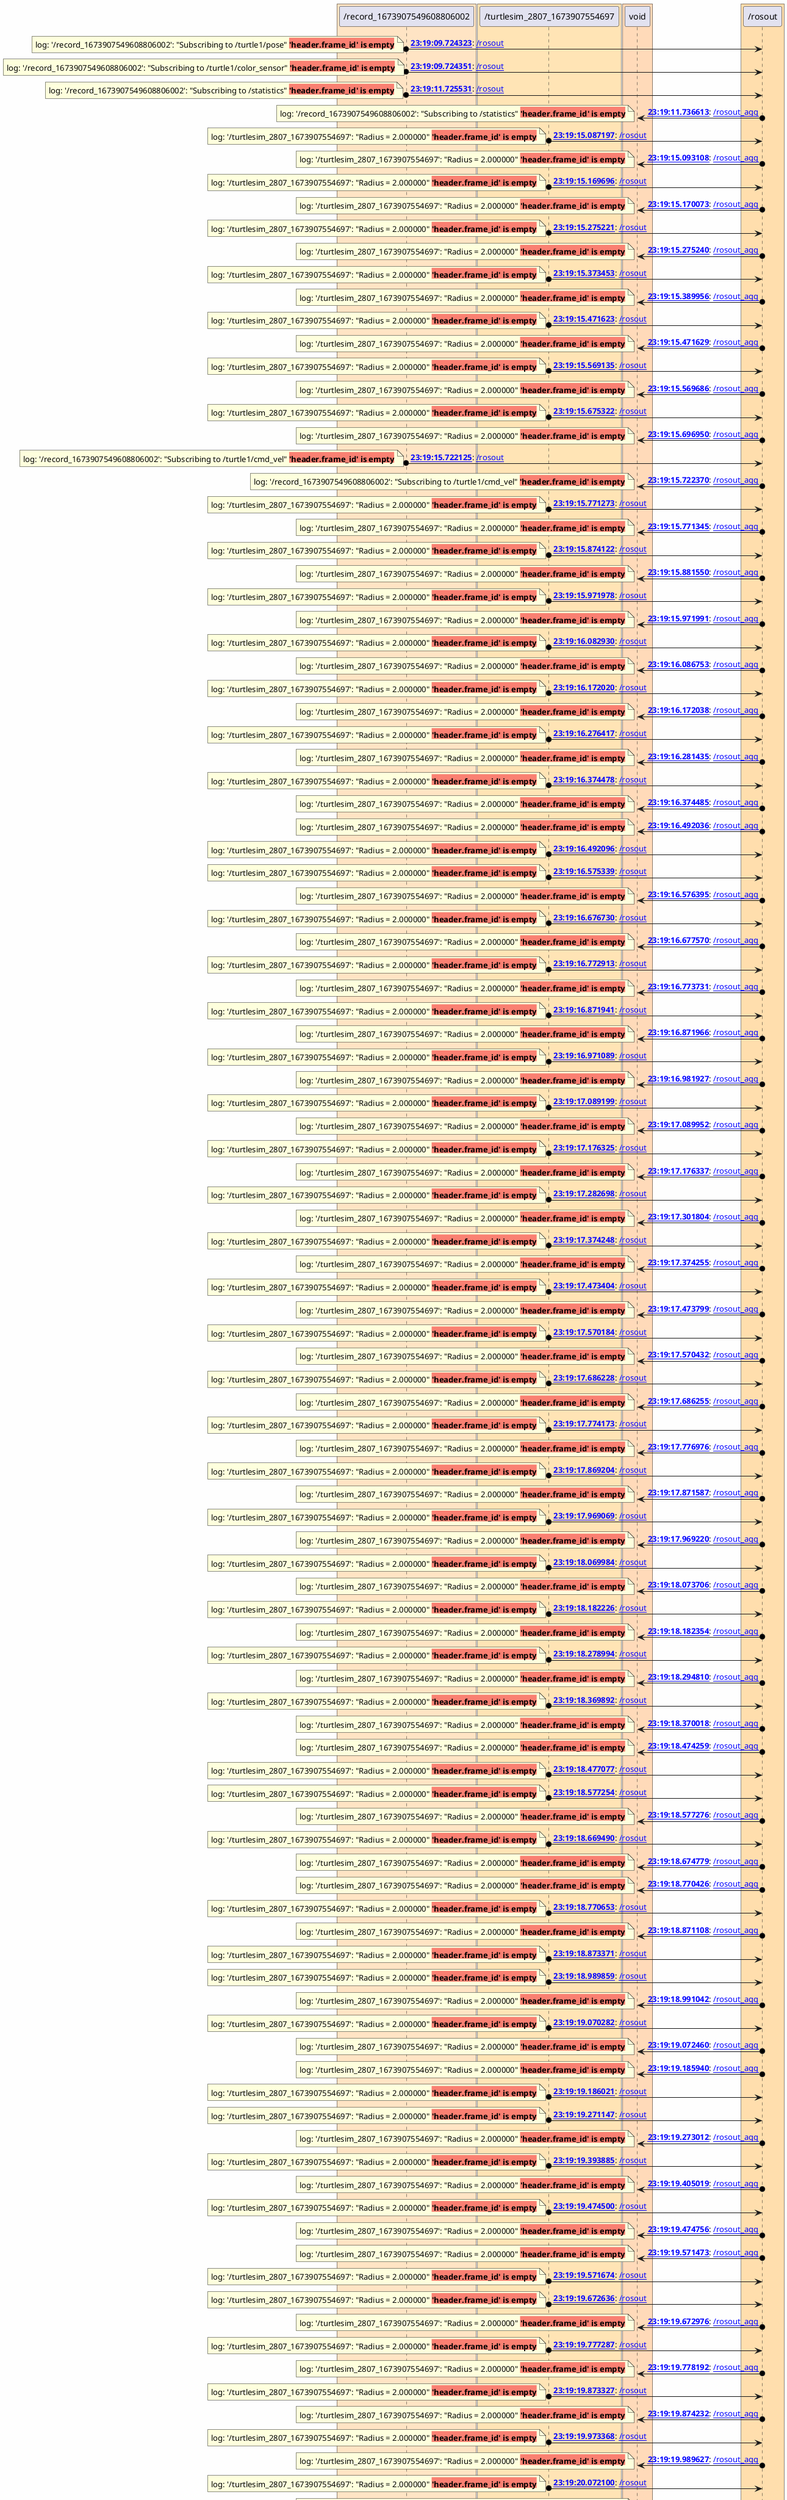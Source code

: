 @startuml

skinparam backgroundColor #FEFEFE

box #Bisque
    participant "/record_1673907549608806002" as _record_1673907549608806002 [[_record_1673907549608806002.html]]
end box
box #Moccasin
    participant "/turtlesim_2807_1673907554697" as _turtlesim_2807_1673907554697 [[_turtlesim_2807_1673907554697.html]]
end box
box #PeachPuff
    participant "void" as void [[void.html]]
end box
box #NavajoWhite
    participant "/rosout" as _rosout [[_rosout.html]]
end box

_record_1673907549608806002 o-> _rosout : **[[../msgs/0_msg.html {message data} 23:19:09.724323]]**: [[../topics/_rosout.html {topic data} /rosout]]
note left
log: '/record_1673907549608806002': "Subscribing to /turtle1/pose" <b><back:salmon>'header.frame_id' is empty</back></b>
end note
_record_1673907549608806002 o-> _rosout : **[[../msgs/1_msg.html {message data} 23:19:09.724351]]**: [[../topics/_rosout.html {topic data} /rosout]]
note left
log: '/record_1673907549608806002': "Subscribing to /turtle1/color_sensor" <b><back:salmon>'header.frame_id' is empty</back></b>
end note
_record_1673907549608806002 o-> _rosout : **[[../msgs/2_msg.html {message data} 23:19:11.725531]]**: [[../topics/_rosout.html {topic data} /rosout]]
note left
log: '/record_1673907549608806002': "Subscribing to /statistics" <b><back:salmon>'header.frame_id' is empty</back></b>
end note
_rosout o-> void : **[[../msgs/3_msg.html {message data} 23:19:11.736613]]**: [[../topics/_rosout_agg.html {topic data} /rosout_agg]]
note left
log: '/record_1673907549608806002': "Subscribing to /statistics" <b><back:salmon>'header.frame_id' is empty</back></b>
end note
_turtlesim_2807_1673907554697 o-> _rosout : **[[../msgs/12_msg.html {message data} 23:19:15.087197]]**: [[../topics/_rosout.html {topic data} /rosout]]
note left
log: '/turtlesim_2807_1673907554697': "Radius = 2.000000" <b><back:salmon>'header.frame_id' is empty</back></b>
end note
_rosout o-> void : **[[../msgs/13_msg.html {message data} 23:19:15.093108]]**: [[../topics/_rosout_agg.html {topic data} /rosout_agg]]
note left
log: '/turtlesim_2807_1673907554697': "Radius = 2.000000" <b><back:salmon>'header.frame_id' is empty</back></b>
end note
_turtlesim_2807_1673907554697 o-> _rosout : **[[../msgs/15_msg.html {message data} 23:19:15.169696]]**: [[../topics/_rosout.html {topic data} /rosout]]
note left
log: '/turtlesim_2807_1673907554697': "Radius = 2.000000" <b><back:salmon>'header.frame_id' is empty</back></b>
end note
_rosout o-> void : **[[../msgs/16_msg.html {message data} 23:19:15.170073]]**: [[../topics/_rosout_agg.html {topic data} /rosout_agg]]
note left
log: '/turtlesim_2807_1673907554697': "Radius = 2.000000" <b><back:salmon>'header.frame_id' is empty</back></b>
end note
_turtlesim_2807_1673907554697 o-> _rosout : **[[../msgs/17_msg.html {message data} 23:19:15.275221]]**: [[../topics/_rosout.html {topic data} /rosout]]
note left
log: '/turtlesim_2807_1673907554697': "Radius = 2.000000" <b><back:salmon>'header.frame_id' is empty</back></b>
end note
_rosout o-> void : **[[../msgs/18_msg.html {message data} 23:19:15.275240]]**: [[../topics/_rosout_agg.html {topic data} /rosout_agg]]
note left
log: '/turtlesim_2807_1673907554697': "Radius = 2.000000" <b><back:salmon>'header.frame_id' is empty</back></b>
end note
_turtlesim_2807_1673907554697 o-> _rosout : **[[../msgs/19_msg.html {message data} 23:19:15.373453]]**: [[../topics/_rosout.html {topic data} /rosout]]
note left
log: '/turtlesim_2807_1673907554697': "Radius = 2.000000" <b><back:salmon>'header.frame_id' is empty</back></b>
end note
_rosout o-> void : **[[../msgs/20_msg.html {message data} 23:19:15.389956]]**: [[../topics/_rosout_agg.html {topic data} /rosout_agg]]
note left
log: '/turtlesim_2807_1673907554697': "Radius = 2.000000" <b><back:salmon>'header.frame_id' is empty</back></b>
end note
_turtlesim_2807_1673907554697 o-> _rosout : **[[../msgs/21_msg.html {message data} 23:19:15.471623]]**: [[../topics/_rosout.html {topic data} /rosout]]
note left
log: '/turtlesim_2807_1673907554697': "Radius = 2.000000" <b><back:salmon>'header.frame_id' is empty</back></b>
end note
_rosout o-> void : **[[../msgs/22_msg.html {message data} 23:19:15.471629]]**: [[../topics/_rosout_agg.html {topic data} /rosout_agg]]
note left
log: '/turtlesim_2807_1673907554697': "Radius = 2.000000" <b><back:salmon>'header.frame_id' is empty</back></b>
end note
_turtlesim_2807_1673907554697 o-> _rosout : **[[../msgs/23_msg.html {message data} 23:19:15.569135]]**: [[../topics/_rosout.html {topic data} /rosout]]
note left
log: '/turtlesim_2807_1673907554697': "Radius = 2.000000" <b><back:salmon>'header.frame_id' is empty</back></b>
end note
_rosout o-> void : **[[../msgs/24_msg.html {message data} 23:19:15.569686]]**: [[../topics/_rosout_agg.html {topic data} /rosout_agg]]
note left
log: '/turtlesim_2807_1673907554697': "Radius = 2.000000" <b><back:salmon>'header.frame_id' is empty</back></b>
end note
_turtlesim_2807_1673907554697 o-> _rosout : **[[../msgs/25_msg.html {message data} 23:19:15.675322]]**: [[../topics/_rosout.html {topic data} /rosout]]
note left
log: '/turtlesim_2807_1673907554697': "Radius = 2.000000" <b><back:salmon>'header.frame_id' is empty</back></b>
end note
_rosout o-> void : **[[../msgs/26_msg.html {message data} 23:19:15.696950]]**: [[../topics/_rosout_agg.html {topic data} /rosout_agg]]
note left
log: '/turtlesim_2807_1673907554697': "Radius = 2.000000" <b><back:salmon>'header.frame_id' is empty</back></b>
end note
_record_1673907549608806002 o-> _rosout : **[[../msgs/27_msg.html {message data} 23:19:15.722125]]**: [[../topics/_rosout.html {topic data} /rosout]]
note left
log: '/record_1673907549608806002': "Subscribing to /turtle1/cmd_vel" <b><back:salmon>'header.frame_id' is empty</back></b>
end note
_rosout o-> void : **[[../msgs/28_msg.html {message data} 23:19:15.722370]]**: [[../topics/_rosout_agg.html {topic data} /rosout_agg]]
note left
log: '/record_1673907549608806002': "Subscribing to /turtle1/cmd_vel" <b><back:salmon>'header.frame_id' is empty</back></b>
end note
_turtlesim_2807_1673907554697 o-> _rosout : **[[../msgs/29_msg.html {message data} 23:19:15.771273]]**: [[../topics/_rosout.html {topic data} /rosout]]
note left
log: '/turtlesim_2807_1673907554697': "Radius = 2.000000" <b><back:salmon>'header.frame_id' is empty</back></b>
end note
_rosout o-> void : **[[../msgs/30_msg.html {message data} 23:19:15.771345]]**: [[../topics/_rosout_agg.html {topic data} /rosout_agg]]
note left
log: '/turtlesim_2807_1673907554697': "Radius = 2.000000" <b><back:salmon>'header.frame_id' is empty</back></b>
end note
_turtlesim_2807_1673907554697 o-> _rosout : **[[../msgs/31_msg.html {message data} 23:19:15.874122]]**: [[../topics/_rosout.html {topic data} /rosout]]
note left
log: '/turtlesim_2807_1673907554697': "Radius = 2.000000" <b><back:salmon>'header.frame_id' is empty</back></b>
end note
_rosout o-> void : **[[../msgs/32_msg.html {message data} 23:19:15.881550]]**: [[../topics/_rosout_agg.html {topic data} /rosout_agg]]
note left
log: '/turtlesim_2807_1673907554697': "Radius = 2.000000" <b><back:salmon>'header.frame_id' is empty</back></b>
end note
_turtlesim_2807_1673907554697 o-> _rosout : **[[../msgs/34_msg.html {message data} 23:19:15.971978]]**: [[../topics/_rosout.html {topic data} /rosout]]
note left
log: '/turtlesim_2807_1673907554697': "Radius = 2.000000" <b><back:salmon>'header.frame_id' is empty</back></b>
end note
_rosout o-> void : **[[../msgs/35_msg.html {message data} 23:19:15.971991]]**: [[../topics/_rosout_agg.html {topic data} /rosout_agg]]
note left
log: '/turtlesim_2807_1673907554697': "Radius = 2.000000" <b><back:salmon>'header.frame_id' is empty</back></b>
end note
_turtlesim_2807_1673907554697 o-> _rosout : **[[../msgs/39_msg.html {message data} 23:19:16.082930]]**: [[../topics/_rosout.html {topic data} /rosout]]
note left
log: '/turtlesim_2807_1673907554697': "Radius = 2.000000" <b><back:salmon>'header.frame_id' is empty</back></b>
end note
_rosout o-> void : **[[../msgs/40_msg.html {message data} 23:19:16.086753]]**: [[../topics/_rosout_agg.html {topic data} /rosout_agg]]
note left
log: '/turtlesim_2807_1673907554697': "Radius = 2.000000" <b><back:salmon>'header.frame_id' is empty</back></b>
end note
_turtlesim_2807_1673907554697 o-> _rosout : **[[../msgs/42_msg.html {message data} 23:19:16.172020]]**: [[../topics/_rosout.html {topic data} /rosout]]
note left
log: '/turtlesim_2807_1673907554697': "Radius = 2.000000" <b><back:salmon>'header.frame_id' is empty</back></b>
end note
_rosout o-> void : **[[../msgs/43_msg.html {message data} 23:19:16.172038]]**: [[../topics/_rosout_agg.html {topic data} /rosout_agg]]
note left
log: '/turtlesim_2807_1673907554697': "Radius = 2.000000" <b><back:salmon>'header.frame_id' is empty</back></b>
end note
_turtlesim_2807_1673907554697 o-> _rosout : **[[../msgs/44_msg.html {message data} 23:19:16.276417]]**: [[../topics/_rosout.html {topic data} /rosout]]
note left
log: '/turtlesim_2807_1673907554697': "Radius = 2.000000" <b><back:salmon>'header.frame_id' is empty</back></b>
end note
_rosout o-> void : **[[../msgs/45_msg.html {message data} 23:19:16.281435]]**: [[../topics/_rosout_agg.html {topic data} /rosout_agg]]
note left
log: '/turtlesim_2807_1673907554697': "Radius = 2.000000" <b><back:salmon>'header.frame_id' is empty</back></b>
end note
_turtlesim_2807_1673907554697 o-> _rosout : **[[../msgs/48_msg.html {message data} 23:19:16.374478]]**: [[../topics/_rosout.html {topic data} /rosout]]
note left
log: '/turtlesim_2807_1673907554697': "Radius = 2.000000" <b><back:salmon>'header.frame_id' is empty</back></b>
end note
_rosout o-> void : **[[../msgs/49_msg.html {message data} 23:19:16.374485]]**: [[../topics/_rosout_agg.html {topic data} /rosout_agg]]
note left
log: '/turtlesim_2807_1673907554697': "Radius = 2.000000" <b><back:salmon>'header.frame_id' is empty</back></b>
end note
_rosout o-> void : **[[../msgs/51_msg.html {message data} 23:19:16.492036]]**: [[../topics/_rosout_agg.html {topic data} /rosout_agg]]
note left
log: '/turtlesim_2807_1673907554697': "Radius = 2.000000" <b><back:salmon>'header.frame_id' is empty</back></b>
end note
_turtlesim_2807_1673907554697 o-> _rosout : **[[../msgs/52_msg.html {message data} 23:19:16.492096]]**: [[../topics/_rosout.html {topic data} /rosout]]
note left
log: '/turtlesim_2807_1673907554697': "Radius = 2.000000" <b><back:salmon>'header.frame_id' is empty</back></b>
end note
_turtlesim_2807_1673907554697 o-> _rosout : **[[../msgs/53_msg.html {message data} 23:19:16.575339]]**: [[../topics/_rosout.html {topic data} /rosout]]
note left
log: '/turtlesim_2807_1673907554697': "Radius = 2.000000" <b><back:salmon>'header.frame_id' is empty</back></b>
end note
_rosout o-> void : **[[../msgs/55_msg.html {message data} 23:19:16.576395]]**: [[../topics/_rosout_agg.html {topic data} /rosout_agg]]
note left
log: '/turtlesim_2807_1673907554697': "Radius = 2.000000" <b><back:salmon>'header.frame_id' is empty</back></b>
end note
_turtlesim_2807_1673907554697 o-> _rosout : **[[../msgs/57_msg.html {message data} 23:19:16.676730]]**: [[../topics/_rosout.html {topic data} /rosout]]
note left
log: '/turtlesim_2807_1673907554697': "Radius = 2.000000" <b><back:salmon>'header.frame_id' is empty</back></b>
end note
_rosout o-> void : **[[../msgs/58_msg.html {message data} 23:19:16.677570]]**: [[../topics/_rosout_agg.html {topic data} /rosout_agg]]
note left
log: '/turtlesim_2807_1673907554697': "Radius = 2.000000" <b><back:salmon>'header.frame_id' is empty</back></b>
end note
_turtlesim_2807_1673907554697 o-> _rosout : **[[../msgs/59_msg.html {message data} 23:19:16.772913]]**: [[../topics/_rosout.html {topic data} /rosout]]
note left
log: '/turtlesim_2807_1673907554697': "Radius = 2.000000" <b><back:salmon>'header.frame_id' is empty</back></b>
end note
_rosout o-> void : **[[../msgs/61_msg.html {message data} 23:19:16.773731]]**: [[../topics/_rosout_agg.html {topic data} /rosout_agg]]
note left
log: '/turtlesim_2807_1673907554697': "Radius = 2.000000" <b><back:salmon>'header.frame_id' is empty</back></b>
end note
_turtlesim_2807_1673907554697 o-> _rosout : **[[../msgs/62_msg.html {message data} 23:19:16.871941]]**: [[../topics/_rosout.html {topic data} /rosout]]
note left
log: '/turtlesim_2807_1673907554697': "Radius = 2.000000" <b><back:salmon>'header.frame_id' is empty</back></b>
end note
_rosout o-> void : **[[../msgs/64_msg.html {message data} 23:19:16.871966]]**: [[../topics/_rosout_agg.html {topic data} /rosout_agg]]
note left
log: '/turtlesim_2807_1673907554697': "Radius = 2.000000" <b><back:salmon>'header.frame_id' is empty</back></b>
end note
_turtlesim_2807_1673907554697 o-> _rosout : **[[../msgs/66_msg.html {message data} 23:19:16.971089]]**: [[../topics/_rosout.html {topic data} /rosout]]
note left
log: '/turtlesim_2807_1673907554697': "Radius = 2.000000" <b><back:salmon>'header.frame_id' is empty</back></b>
end note
_rosout o-> void : **[[../msgs/68_msg.html {message data} 23:19:16.981927]]**: [[../topics/_rosout_agg.html {topic data} /rosout_agg]]
note left
log: '/turtlesim_2807_1673907554697': "Radius = 2.000000" <b><back:salmon>'header.frame_id' is empty</back></b>
end note
_turtlesim_2807_1673907554697 o-> _rosout : **[[../msgs/70_msg.html {message data} 23:19:17.089199]]**: [[../topics/_rosout.html {topic data} /rosout]]
note left
log: '/turtlesim_2807_1673907554697': "Radius = 2.000000" <b><back:salmon>'header.frame_id' is empty</back></b>
end note
_rosout o-> void : **[[../msgs/73_msg.html {message data} 23:19:17.089952]]**: [[../topics/_rosout_agg.html {topic data} /rosout_agg]]
note left
log: '/turtlesim_2807_1673907554697': "Radius = 2.000000" <b><back:salmon>'header.frame_id' is empty</back></b>
end note
_turtlesim_2807_1673907554697 o-> _rosout : **[[../msgs/75_msg.html {message data} 23:19:17.176325]]**: [[../topics/_rosout.html {topic data} /rosout]]
note left
log: '/turtlesim_2807_1673907554697': "Radius = 2.000000" <b><back:salmon>'header.frame_id' is empty</back></b>
end note
_rosout o-> void : **[[../msgs/76_msg.html {message data} 23:19:17.176337]]**: [[../topics/_rosout_agg.html {topic data} /rosout_agg]]
note left
log: '/turtlesim_2807_1673907554697': "Radius = 2.000000" <b><back:salmon>'header.frame_id' is empty</back></b>
end note
_turtlesim_2807_1673907554697 o-> _rosout : **[[../msgs/79_msg.html {message data} 23:19:17.282698]]**: [[../topics/_rosout.html {topic data} /rosout]]
note left
log: '/turtlesim_2807_1673907554697': "Radius = 2.000000" <b><back:salmon>'header.frame_id' is empty</back></b>
end note
_rosout o-> void : **[[../msgs/80_msg.html {message data} 23:19:17.301804]]**: [[../topics/_rosout_agg.html {topic data} /rosout_agg]]
note left
log: '/turtlesim_2807_1673907554697': "Radius = 2.000000" <b><back:salmon>'header.frame_id' is empty</back></b>
end note
_turtlesim_2807_1673907554697 o-> _rosout : **[[../msgs/82_msg.html {message data} 23:19:17.374248]]**: [[../topics/_rosout.html {topic data} /rosout]]
note left
log: '/turtlesim_2807_1673907554697': "Radius = 2.000000" <b><back:salmon>'header.frame_id' is empty</back></b>
end note
_rosout o-> void : **[[../msgs/83_msg.html {message data} 23:19:17.374255]]**: [[../topics/_rosout_agg.html {topic data} /rosout_agg]]
note left
log: '/turtlesim_2807_1673907554697': "Radius = 2.000000" <b><back:salmon>'header.frame_id' is empty</back></b>
end note
_turtlesim_2807_1673907554697 o-> _rosout : **[[../msgs/84_msg.html {message data} 23:19:17.473404]]**: [[../topics/_rosout.html {topic data} /rosout]]
note left
log: '/turtlesim_2807_1673907554697': "Radius = 2.000000" <b><back:salmon>'header.frame_id' is empty</back></b>
end note
_rosout o-> void : **[[../msgs/85_msg.html {message data} 23:19:17.473799]]**: [[../topics/_rosout_agg.html {topic data} /rosout_agg]]
note left
log: '/turtlesim_2807_1673907554697': "Radius = 2.000000" <b><back:salmon>'header.frame_id' is empty</back></b>
end note
_turtlesim_2807_1673907554697 o-> _rosout : **[[../msgs/88_msg.html {message data} 23:19:17.570184]]**: [[../topics/_rosout.html {topic data} /rosout]]
note left
log: '/turtlesim_2807_1673907554697': "Radius = 2.000000" <b><back:salmon>'header.frame_id' is empty</back></b>
end note
_rosout o-> void : **[[../msgs/89_msg.html {message data} 23:19:17.570432]]**: [[../topics/_rosout_agg.html {topic data} /rosout_agg]]
note left
log: '/turtlesim_2807_1673907554697': "Radius = 2.000000" <b><back:salmon>'header.frame_id' is empty</back></b>
end note
_turtlesim_2807_1673907554697 o-> _rosout : **[[../msgs/90_msg.html {message data} 23:19:17.686228]]**: [[../topics/_rosout.html {topic data} /rosout]]
note left
log: '/turtlesim_2807_1673907554697': "Radius = 2.000000" <b><back:salmon>'header.frame_id' is empty</back></b>
end note
_rosout o-> void : **[[../msgs/92_msg.html {message data} 23:19:17.686255]]**: [[../topics/_rosout_agg.html {topic data} /rosout_agg]]
note left
log: '/turtlesim_2807_1673907554697': "Radius = 2.000000" <b><back:salmon>'header.frame_id' is empty</back></b>
end note
_turtlesim_2807_1673907554697 o-> _rosout : **[[../msgs/93_msg.html {message data} 23:19:17.774173]]**: [[../topics/_rosout.html {topic data} /rosout]]
note left
log: '/turtlesim_2807_1673907554697': "Radius = 2.000000" <b><back:salmon>'header.frame_id' is empty</back></b>
end note
_rosout o-> void : **[[../msgs/96_msg.html {message data} 23:19:17.776976]]**: [[../topics/_rosout_agg.html {topic data} /rosout_agg]]
note left
log: '/turtlesim_2807_1673907554697': "Radius = 2.000000" <b><back:salmon>'header.frame_id' is empty</back></b>
end note
_turtlesim_2807_1673907554697 o-> _rosout : **[[../msgs/97_msg.html {message data} 23:19:17.869204]]**: [[../topics/_rosout.html {topic data} /rosout]]
note left
log: '/turtlesim_2807_1673907554697': "Radius = 2.000000" <b><back:salmon>'header.frame_id' is empty</back></b>
end note
_rosout o-> void : **[[../msgs/99_msg.html {message data} 23:19:17.871587]]**: [[../topics/_rosout_agg.html {topic data} /rosout_agg]]
note left
log: '/turtlesim_2807_1673907554697': "Radius = 2.000000" <b><back:salmon>'header.frame_id' is empty</back></b>
end note
_turtlesim_2807_1673907554697 o-> _rosout : **[[../msgs/100_msg.html {message data} 23:19:17.969069]]**: [[../topics/_rosout.html {topic data} /rosout]]
note left
log: '/turtlesim_2807_1673907554697': "Radius = 2.000000" <b><back:salmon>'header.frame_id' is empty</back></b>
end note
_rosout o-> void : **[[../msgs/102_msg.html {message data} 23:19:17.969220]]**: [[../topics/_rosout_agg.html {topic data} /rosout_agg]]
note left
log: '/turtlesim_2807_1673907554697': "Radius = 2.000000" <b><back:salmon>'header.frame_id' is empty</back></b>
end note
_turtlesim_2807_1673907554697 o-> _rosout : **[[../msgs/105_msg.html {message data} 23:19:18.069984]]**: [[../topics/_rosout.html {topic data} /rosout]]
note left
log: '/turtlesim_2807_1673907554697': "Radius = 2.000000" <b><back:salmon>'header.frame_id' is empty</back></b>
end note
_rosout o-> void : **[[../msgs/107_msg.html {message data} 23:19:18.073706]]**: [[../topics/_rosout_agg.html {topic data} /rosout_agg]]
note left
log: '/turtlesim_2807_1673907554697': "Radius = 2.000000" <b><back:salmon>'header.frame_id' is empty</back></b>
end note
_turtlesim_2807_1673907554697 o-> _rosout : **[[../msgs/109_msg.html {message data} 23:19:18.182226]]**: [[../topics/_rosout.html {topic data} /rosout]]
note left
log: '/turtlesim_2807_1673907554697': "Radius = 2.000000" <b><back:salmon>'header.frame_id' is empty</back></b>
end note
_rosout o-> void : **[[../msgs/110_msg.html {message data} 23:19:18.182354]]**: [[../topics/_rosout_agg.html {topic data} /rosout_agg]]
note left
log: '/turtlesim_2807_1673907554697': "Radius = 2.000000" <b><back:salmon>'header.frame_id' is empty</back></b>
end note
_turtlesim_2807_1673907554697 o-> _rosout : **[[../msgs/112_msg.html {message data} 23:19:18.278994]]**: [[../topics/_rosout.html {topic data} /rosout]]
note left
log: '/turtlesim_2807_1673907554697': "Radius = 2.000000" <b><back:salmon>'header.frame_id' is empty</back></b>
end note
_rosout o-> void : **[[../msgs/114_msg.html {message data} 23:19:18.294810]]**: [[../topics/_rosout_agg.html {topic data} /rosout_agg]]
note left
log: '/turtlesim_2807_1673907554697': "Radius = 2.000000" <b><back:salmon>'header.frame_id' is empty</back></b>
end note
_turtlesim_2807_1673907554697 o-> _rosout : **[[../msgs/115_msg.html {message data} 23:19:18.369892]]**: [[../topics/_rosout.html {topic data} /rosout]]
note left
log: '/turtlesim_2807_1673907554697': "Radius = 2.000000" <b><back:salmon>'header.frame_id' is empty</back></b>
end note
_rosout o-> void : **[[../msgs/117_msg.html {message data} 23:19:18.370018]]**: [[../topics/_rosout_agg.html {topic data} /rosout_agg]]
note left
log: '/turtlesim_2807_1673907554697': "Radius = 2.000000" <b><back:salmon>'header.frame_id' is empty</back></b>
end note
_rosout o-> void : **[[../msgs/118_msg.html {message data} 23:19:18.474259]]**: [[../topics/_rosout_agg.html {topic data} /rosout_agg]]
note left
log: '/turtlesim_2807_1673907554697': "Radius = 2.000000" <b><back:salmon>'header.frame_id' is empty</back></b>
end note
_turtlesim_2807_1673907554697 o-> _rosout : **[[../msgs/119_msg.html {message data} 23:19:18.477077]]**: [[../topics/_rosout.html {topic data} /rosout]]
note left
log: '/turtlesim_2807_1673907554697': "Radius = 2.000000" <b><back:salmon>'header.frame_id' is empty</back></b>
end note
_turtlesim_2807_1673907554697 o-> _rosout : **[[../msgs/122_msg.html {message data} 23:19:18.577254]]**: [[../topics/_rosout.html {topic data} /rosout]]
note left
log: '/turtlesim_2807_1673907554697': "Radius = 2.000000" <b><back:salmon>'header.frame_id' is empty</back></b>
end note
_rosout o-> void : **[[../msgs/123_msg.html {message data} 23:19:18.577276]]**: [[../topics/_rosout_agg.html {topic data} /rosout_agg]]
note left
log: '/turtlesim_2807_1673907554697': "Radius = 2.000000" <b><back:salmon>'header.frame_id' is empty</back></b>
end note
_turtlesim_2807_1673907554697 o-> _rosout : **[[../msgs/125_msg.html {message data} 23:19:18.669490]]**: [[../topics/_rosout.html {topic data} /rosout]]
note left
log: '/turtlesim_2807_1673907554697': "Radius = 2.000000" <b><back:salmon>'header.frame_id' is empty</back></b>
end note
_rosout o-> void : **[[../msgs/126_msg.html {message data} 23:19:18.674779]]**: [[../topics/_rosout_agg.html {topic data} /rosout_agg]]
note left
log: '/turtlesim_2807_1673907554697': "Radius = 2.000000" <b><back:salmon>'header.frame_id' is empty</back></b>
end note
_rosout o-> void : **[[../msgs/127_msg.html {message data} 23:19:18.770426]]**: [[../topics/_rosout_agg.html {topic data} /rosout_agg]]
note left
log: '/turtlesim_2807_1673907554697': "Radius = 2.000000" <b><back:salmon>'header.frame_id' is empty</back></b>
end note
_turtlesim_2807_1673907554697 o-> _rosout : **[[../msgs/129_msg.html {message data} 23:19:18.770653]]**: [[../topics/_rosout.html {topic data} /rosout]]
note left
log: '/turtlesim_2807_1673907554697': "Radius = 2.000000" <b><back:salmon>'header.frame_id' is empty</back></b>
end note
_rosout o-> void : **[[../msgs/130_msg.html {message data} 23:19:18.871108]]**: [[../topics/_rosout_agg.html {topic data} /rosout_agg]]
note left
log: '/turtlesim_2807_1673907554697': "Radius = 2.000000" <b><back:salmon>'header.frame_id' is empty</back></b>
end note
_turtlesim_2807_1673907554697 o-> _rosout : **[[../msgs/132_msg.html {message data} 23:19:18.873371]]**: [[../topics/_rosout.html {topic data} /rosout]]
note left
log: '/turtlesim_2807_1673907554697': "Radius = 2.000000" <b><back:salmon>'header.frame_id' is empty</back></b>
end note
_turtlesim_2807_1673907554697 o-> _rosout : **[[../msgs/134_msg.html {message data} 23:19:18.989859]]**: [[../topics/_rosout.html {topic data} /rosout]]
note left
log: '/turtlesim_2807_1673907554697': "Radius = 2.000000" <b><back:salmon>'header.frame_id' is empty</back></b>
end note
_rosout o-> void : **[[../msgs/136_msg.html {message data} 23:19:18.991042]]**: [[../topics/_rosout_agg.html {topic data} /rosout_agg]]
note left
log: '/turtlesim_2807_1673907554697': "Radius = 2.000000" <b><back:salmon>'header.frame_id' is empty</back></b>
end note
_turtlesim_2807_1673907554697 o-> _rosout : **[[../msgs/139_msg.html {message data} 23:19:19.070282]]**: [[../topics/_rosout.html {topic data} /rosout]]
note left
log: '/turtlesim_2807_1673907554697': "Radius = 2.000000" <b><back:salmon>'header.frame_id' is empty</back></b>
end note
_rosout o-> void : **[[../msgs/140_msg.html {message data} 23:19:19.072460]]**: [[../topics/_rosout_agg.html {topic data} /rosout_agg]]
note left
log: '/turtlesim_2807_1673907554697': "Radius = 2.000000" <b><back:salmon>'header.frame_id' is empty</back></b>
end note
_rosout o-> void : **[[../msgs/141_msg.html {message data} 23:19:19.185940]]**: [[../topics/_rosout_agg.html {topic data} /rosout_agg]]
note left
log: '/turtlesim_2807_1673907554697': "Radius = 2.000000" <b><back:salmon>'header.frame_id' is empty</back></b>
end note
_turtlesim_2807_1673907554697 o-> _rosout : **[[../msgs/143_msg.html {message data} 23:19:19.186021]]**: [[../topics/_rosout.html {topic data} /rosout]]
note left
log: '/turtlesim_2807_1673907554697': "Radius = 2.000000" <b><back:salmon>'header.frame_id' is empty</back></b>
end note
_turtlesim_2807_1673907554697 o-> _rosout : **[[../msgs/147_msg.html {message data} 23:19:19.271147]]**: [[../topics/_rosout.html {topic data} /rosout]]
note left
log: '/turtlesim_2807_1673907554697': "Radius = 2.000000" <b><back:salmon>'header.frame_id' is empty</back></b>
end note
_rosout o-> void : **[[../msgs/148_msg.html {message data} 23:19:19.273012]]**: [[../topics/_rosout_agg.html {topic data} /rosout_agg]]
note left
log: '/turtlesim_2807_1673907554697': "Radius = 2.000000" <b><back:salmon>'header.frame_id' is empty</back></b>
end note
_turtlesim_2807_1673907554697 o-> _rosout : **[[../msgs/150_msg.html {message data} 23:19:19.393885]]**: [[../topics/_rosout.html {topic data} /rosout]]
note left
log: '/turtlesim_2807_1673907554697': "Radius = 2.000000" <b><back:salmon>'header.frame_id' is empty</back></b>
end note
_rosout o-> void : **[[../msgs/151_msg.html {message data} 23:19:19.405019]]**: [[../topics/_rosout_agg.html {topic data} /rosout_agg]]
note left
log: '/turtlesim_2807_1673907554697': "Radius = 2.000000" <b><back:salmon>'header.frame_id' is empty</back></b>
end note
_turtlesim_2807_1673907554697 o-> _rosout : **[[../msgs/153_msg.html {message data} 23:19:19.474500]]**: [[../topics/_rosout.html {topic data} /rosout]]
note left
log: '/turtlesim_2807_1673907554697': "Radius = 2.000000" <b><back:salmon>'header.frame_id' is empty</back></b>
end note
_rosout o-> void : **[[../msgs/154_msg.html {message data} 23:19:19.474756]]**: [[../topics/_rosout_agg.html {topic data} /rosout_agg]]
note left
log: '/turtlesim_2807_1673907554697': "Radius = 2.000000" <b><back:salmon>'header.frame_id' is empty</back></b>
end note
_rosout o-> void : **[[../msgs/155_msg.html {message data} 23:19:19.571473]]**: [[../topics/_rosout_agg.html {topic data} /rosout_agg]]
note left
log: '/turtlesim_2807_1673907554697': "Radius = 2.000000" <b><back:salmon>'header.frame_id' is empty</back></b>
end note
_turtlesim_2807_1673907554697 o-> _rosout : **[[../msgs/157_msg.html {message data} 23:19:19.571674]]**: [[../topics/_rosout.html {topic data} /rosout]]
note left
log: '/turtlesim_2807_1673907554697': "Radius = 2.000000" <b><back:salmon>'header.frame_id' is empty</back></b>
end note
_turtlesim_2807_1673907554697 o-> _rosout : **[[../msgs/159_msg.html {message data} 23:19:19.672636]]**: [[../topics/_rosout.html {topic data} /rosout]]
note left
log: '/turtlesim_2807_1673907554697': "Radius = 2.000000" <b><back:salmon>'header.frame_id' is empty</back></b>
end note
_rosout o-> void : **[[../msgs/160_msg.html {message data} 23:19:19.672976]]**: [[../topics/_rosout_agg.html {topic data} /rosout_agg]]
note left
log: '/turtlesim_2807_1673907554697': "Radius = 2.000000" <b><back:salmon>'header.frame_id' is empty</back></b>
end note
_turtlesim_2807_1673907554697 o-> _rosout : **[[../msgs/161_msg.html {message data} 23:19:19.777287]]**: [[../topics/_rosout.html {topic data} /rosout]]
note left
log: '/turtlesim_2807_1673907554697': "Radius = 2.000000" <b><back:salmon>'header.frame_id' is empty</back></b>
end note
_rosout o-> void : **[[../msgs/163_msg.html {message data} 23:19:19.778192]]**: [[../topics/_rosout_agg.html {topic data} /rosout_agg]]
note left
log: '/turtlesim_2807_1673907554697': "Radius = 2.000000" <b><back:salmon>'header.frame_id' is empty</back></b>
end note
_turtlesim_2807_1673907554697 o-> _rosout : **[[../msgs/166_msg.html {message data} 23:19:19.873327]]**: [[../topics/_rosout.html {topic data} /rosout]]
note left
log: '/turtlesim_2807_1673907554697': "Radius = 2.000000" <b><back:salmon>'header.frame_id' is empty</back></b>
end note
_rosout o-> void : **[[../msgs/167_msg.html {message data} 23:19:19.874232]]**: [[../topics/_rosout_agg.html {topic data} /rosout_agg]]
note left
log: '/turtlesim_2807_1673907554697': "Radius = 2.000000" <b><back:salmon>'header.frame_id' is empty</back></b>
end note
_turtlesim_2807_1673907554697 o-> _rosout : **[[../msgs/169_msg.html {message data} 23:19:19.973368]]**: [[../topics/_rosout.html {topic data} /rosout]]
note left
log: '/turtlesim_2807_1673907554697': "Radius = 2.000000" <b><back:salmon>'header.frame_id' is empty</back></b>
end note
_rosout o-> void : **[[../msgs/170_msg.html {message data} 23:19:19.989627]]**: [[../topics/_rosout_agg.html {topic data} /rosout_agg]]
note left
log: '/turtlesim_2807_1673907554697': "Radius = 2.000000" <b><back:salmon>'header.frame_id' is empty</back></b>
end note
_turtlesim_2807_1673907554697 o-> _rosout : **[[../msgs/173_msg.html {message data} 23:19:20.072100]]**: [[../topics/_rosout.html {topic data} /rosout]]
note left
log: '/turtlesim_2807_1673907554697': "Radius = 2.000000" <b><back:salmon>'header.frame_id' is empty</back></b>
end note
_rosout o-> void : **[[../msgs/175_msg.html {message data} 23:19:20.072568]]**: [[../topics/_rosout_agg.html {topic data} /rosout_agg]]
note left
log: '/turtlesim_2807_1673907554697': "Radius = 2.000000" <b><back:salmon>'header.frame_id' is empty</back></b>
end note
_rosout o-> void : **[[../msgs/176_msg.html {message data} 23:19:20.169369]]**: [[../topics/_rosout_agg.html {topic data} /rosout_agg]]
note left
log: '/turtlesim_2807_1673907554697': "Radius = 2.000000" <b><back:salmon>'header.frame_id' is empty</back></b>
end note
_turtlesim_2807_1673907554697 o-> _rosout : **[[../msgs/178_msg.html {message data} 23:19:20.169675]]**: [[../topics/_rosout.html {topic data} /rosout]]
note left
log: '/turtlesim_2807_1673907554697': "Radius = 2.000000" <b><back:salmon>'header.frame_id' is empty</back></b>
end note
_rosout o-> void : **[[../msgs/179_msg.html {message data} 23:19:20.283134]]**: [[../topics/_rosout_agg.html {topic data} /rosout_agg]]
note left
log: '/turtlesim_2807_1673907554697': "Radius = 2.000000" <b><back:salmon>'header.frame_id' is empty</back></b>
end note
_turtlesim_2807_1673907554697 o-> _rosout : **[[../msgs/181_msg.html {message data} 23:19:20.283342]]**: [[../topics/_rosout.html {topic data} /rosout]]
note left
log: '/turtlesim_2807_1673907554697': "Radius = 2.000000" <b><back:salmon>'header.frame_id' is empty</back></b>
end note
_rosout o-> void : **[[../msgs/183_msg.html {message data} 23:19:20.369530]]**: [[../topics/_rosout_agg.html {topic data} /rosout_agg]]
note left
log: '/turtlesim_2807_1673907554697': "Radius = 2.000000" <b><back:salmon>'header.frame_id' is empty</back></b>
end note
_turtlesim_2807_1673907554697 o-> _rosout : **[[../msgs/185_msg.html {message data} 23:19:20.369550]]**: [[../topics/_rosout.html {topic data} /rosout]]
note left
log: '/turtlesim_2807_1673907554697': "Radius = 2.000000" <b><back:salmon>'header.frame_id' is empty</back></b>
end note
_turtlesim_2807_1673907554697 o-> _rosout : **[[../msgs/187_msg.html {message data} 23:19:20.470828]]**: [[../topics/_rosout.html {topic data} /rosout]]
note left
log: '/turtlesim_2807_1673907554697': "Radius = 2.000000" <b><back:salmon>'header.frame_id' is empty</back></b>
end note
_rosout o-> void : **[[../msgs/188_msg.html {message data} 23:19:20.470844]]**: [[../topics/_rosout_agg.html {topic data} /rosout_agg]]
note left
log: '/turtlesim_2807_1673907554697': "Radius = 2.000000" <b><back:salmon>'header.frame_id' is empty</back></b>
end note
_rosout o-> void : **[[../msgs/189_msg.html {message data} 23:19:20.570566]]**: [[../topics/_rosout_agg.html {topic data} /rosout_agg]]
note left
log: '/turtlesim_2807_1673907554697': "Radius = 2.000000" <b><back:salmon>'header.frame_id' is empty</back></b>
end note
_turtlesim_2807_1673907554697 o-> _rosout : **[[../msgs/190_msg.html {message data} 23:19:20.571017]]**: [[../topics/_rosout.html {topic data} /rosout]]
note left
log: '/turtlesim_2807_1673907554697': "Radius = 2.000000" <b><back:salmon>'header.frame_id' is empty</back></b>
end note
_rosout o-> void : **[[../msgs/193_msg.html {message data} 23:19:20.682657]]**: [[../topics/_rosout_agg.html {topic data} /rosout_agg]]
note left
log: '/turtlesim_2807_1673907554697': "Radius = 2.000000" <b><back:salmon>'header.frame_id' is empty</back></b>
end note
_turtlesim_2807_1673907554697 o-> _rosout : **[[../msgs/194_msg.html {message data} 23:19:20.684607]]**: [[../topics/_rosout.html {topic data} /rosout]]
note left
log: '/turtlesim_2807_1673907554697': "Radius = 2.000000" <b><back:salmon>'header.frame_id' is empty</back></b>
end note
_rosout o-> void : **[[../msgs/195_msg.html {message data} 23:19:20.772776]]**: [[../topics/_rosout_agg.html {topic data} /rosout_agg]]
note left
log: '/turtlesim_2807_1673907554697': "Radius = 2.000000" <b><back:salmon>'header.frame_id' is empty</back></b>
end note
_turtlesim_2807_1673907554697 o-> _rosout : **[[../msgs/197_msg.html {message data} 23:19:20.778596]]**: [[../topics/_rosout.html {topic data} /rosout]]
note left
log: '/turtlesim_2807_1673907554697': "Radius = 2.000000" <b><back:salmon>'header.frame_id' is empty</back></b>
end note
_turtlesim_2807_1673907554697 o-> _rosout : **[[../msgs/199_msg.html {message data} 23:19:20.875541]]**: [[../topics/_rosout.html {topic data} /rosout]]
note left
log: '/turtlesim_2807_1673907554697': "Radius = 2.000000" <b><back:salmon>'header.frame_id' is empty</back></b>
end note
_rosout o-> void : **[[../msgs/200_msg.html {message data} 23:19:20.878381]]**: [[../topics/_rosout_agg.html {topic data} /rosout_agg]]
note left
log: '/turtlesim_2807_1673907554697': "Radius = 2.000000" <b><back:salmon>'header.frame_id' is empty</back></b>
end note
_turtlesim_2807_1673907554697 o-> _rosout : **[[../msgs/201_msg.html {message data} 23:19:20.970011]]**: [[../topics/_rosout.html {topic data} /rosout]]
note left
log: '/turtlesim_2807_1673907554697': "Radius = 2.000000" <b><back:salmon>'header.frame_id' is empty</back></b>
end note
_rosout o-> void : **[[../msgs/203_msg.html {message data} 23:19:20.980713]]**: [[../topics/_rosout_agg.html {topic data} /rosout_agg]]
note left
log: '/turtlesim_2807_1673907554697': "Radius = 2.000000" <b><back:salmon>'header.frame_id' is empty</back></b>
end note
_rosout o-> void : **[[../msgs/206_msg.html {message data} 23:19:21.072833]]**: [[../topics/_rosout_agg.html {topic data} /rosout_agg]]
note left
log: '/turtlesim_2807_1673907554697': "Radius = 2.000000" <b><back:salmon>'header.frame_id' is empty</back></b>
end note
_turtlesim_2807_1673907554697 o-> _rosout : **[[../msgs/208_msg.html {message data} 23:19:21.083692]]**: [[../topics/_rosout.html {topic data} /rosout]]
note left
log: '/turtlesim_2807_1673907554697': "Radius = 2.000000" <b><back:salmon>'header.frame_id' is empty</back></b>
end note
_rosout o-> void : **[[../msgs/209_msg.html {message data} 23:19:21.171013]]**: [[../topics/_rosout_agg.html {topic data} /rosout_agg]]
note left
log: '/turtlesim_2807_1673907554697': "Radius = 2.000000" <b><back:salmon>'header.frame_id' is empty</back></b>
end note
_turtlesim_2807_1673907554697 o-> _rosout : **[[../msgs/210_msg.html {message data} 23:19:21.171022]]**: [[../topics/_rosout.html {topic data} /rosout]]
note left
log: '/turtlesim_2807_1673907554697': "Radius = 2.000000" <b><back:salmon>'header.frame_id' is empty</back></b>
end note
_turtlesim_2807_1673907554697 o-> _rosout : **[[../msgs/212_msg.html {message data} 23:19:21.277619]]**: [[../topics/_rosout.html {topic data} /rosout]]
note left
log: '/turtlesim_2807_1673907554697': "Radius = 2.000000" <b><back:salmon>'header.frame_id' is empty</back></b>
end note
_rosout o-> void : **[[../msgs/213_msg.html {message data} 23:19:21.277646]]**: [[../topics/_rosout_agg.html {topic data} /rosout_agg]]
note left
log: '/turtlesim_2807_1673907554697': "Radius = 2.000000" <b><back:salmon>'header.frame_id' is empty</back></b>
end note
_rosout o-> void : **[[../msgs/216_msg.html {message data} 23:19:21.370246]]**: [[../topics/_rosout_agg.html {topic data} /rosout_agg]]
note left
log: '/turtlesim_2807_1673907554697': "Radius = 2.000000" <b><back:salmon>'header.frame_id' is empty</back></b>
end note
_turtlesim_2807_1673907554697 o-> _rosout : **[[../msgs/217_msg.html {message data} 23:19:21.374367]]**: [[../topics/_rosout.html {topic data} /rosout]]
note left
log: '/turtlesim_2807_1673907554697': "Radius = 2.000000" <b><back:salmon>'header.frame_id' is empty</back></b>
end note
_rosout o-> void : **[[../msgs/220_msg.html {message data} 23:19:21.472284]]**: [[../topics/_rosout_agg.html {topic data} /rosout_agg]]
note left
log: '/turtlesim_2807_1673907554697': "Radius = 2.000000" <b><back:salmon>'header.frame_id' is empty</back></b>
end note
_turtlesim_2807_1673907554697 o-> _rosout : **[[../msgs/222_msg.html {message data} 23:19:21.473857]]**: [[../topics/_rosout.html {topic data} /rosout]]
note left
log: '/turtlesim_2807_1673907554697': "Radius = 2.000000" <b><back:salmon>'header.frame_id' is empty</back></b>
end note
_turtlesim_2807_1673907554697 o-> _rosout : **[[../msgs/223_msg.html {message data} 23:19:21.570599]]**: [[../topics/_rosout.html {topic data} /rosout]]
note left
log: '/turtlesim_2807_1673907554697': "Radius = 2.000000" <b><back:salmon>'header.frame_id' is empty</back></b>
end note
_rosout o-> void : **[[../msgs/224_msg.html {message data} 23:19:21.570774]]**: [[../topics/_rosout_agg.html {topic data} /rosout_agg]]
note left
log: '/turtlesim_2807_1673907554697': "Radius = 2.000000" <b><back:salmon>'header.frame_id' is empty</back></b>
end note
_turtlesim_2807_1673907554697 o-> _rosout : **[[../msgs/226_msg.html {message data} 23:19:21.671081]]**: [[../topics/_rosout.html {topic data} /rosout]]
note left
log: '/turtlesim_2807_1673907554697': "Radius = 2.000000" <b><back:salmon>'header.frame_id' is empty</back></b>
end note
_rosout o-> void : **[[../msgs/227_msg.html {message data} 23:19:21.671106]]**: [[../topics/_rosout_agg.html {topic data} /rosout_agg]]
note left
log: '/turtlesim_2807_1673907554697': "Radius = 2.000000" <b><back:salmon>'header.frame_id' is empty</back></b>
end note
_rosout o-> void : **[[../msgs/229_msg.html {message data} 23:19:21.771567]]**: [[../topics/_rosout_agg.html {topic data} /rosout_agg]]
note left
log: '/turtlesim_2807_1673907554697': "Radius = 2.000000" <b><back:salmon>'header.frame_id' is empty</back></b>
end note
_turtlesim_2807_1673907554697 o-> _rosout : **[[../msgs/231_msg.html {message data} 23:19:21.772028]]**: [[../topics/_rosout.html {topic data} /rosout]]
note left
log: '/turtlesim_2807_1673907554697': "Radius = 2.000000" <b><back:salmon>'header.frame_id' is empty</back></b>
end note
_turtlesim_2807_1673907554697 o-> _rosout : **[[../msgs/233_msg.html {message data} 23:19:21.877367]]**: [[../topics/_rosout.html {topic data} /rosout]]
note left
log: '/turtlesim_2807_1673907554697': "Radius = 2.000000" <b><back:salmon>'header.frame_id' is empty</back></b>
end note
_rosout o-> void : **[[../msgs/234_msg.html {message data} 23:19:21.877380]]**: [[../topics/_rosout_agg.html {topic data} /rosout_agg]]
note left
log: '/turtlesim_2807_1673907554697': "Radius = 2.000000" <b><back:salmon>'header.frame_id' is empty</back></b>
end note
_turtlesim_2807_1673907554697 o-> _rosout : **[[../msgs/236_msg.html {message data} 23:19:21.971131]]**: [[../topics/_rosout.html {topic data} /rosout]]
note left
log: '/turtlesim_2807_1673907554697': "Radius = 2.000000" <b><back:salmon>'header.frame_id' is empty</back></b>
end note
_rosout o-> void : **[[../msgs/237_msg.html {message data} 23:19:21.971403]]**: [[../topics/_rosout_agg.html {topic data} /rosout_agg]]
note left
log: '/turtlesim_2807_1673907554697': "Radius = 2.000000" <b><back:salmon>'header.frame_id' is empty</back></b>
end note
_turtlesim_2807_1673907554697 o-> _rosout : **[[../msgs/241_msg.html {message data} 23:19:22.069964]]**: [[../topics/_rosout.html {topic data} /rosout]]
note left
log: '/turtlesim_2807_1673907554697': "Radius = 2.000000" <b><back:salmon>'header.frame_id' is empty</back></b>
end note
_rosout o-> void : **[[../msgs/243_msg.html {message data} 23:19:22.070642]]**: [[../topics/_rosout_agg.html {topic data} /rosout_agg]]
note left
log: '/turtlesim_2807_1673907554697': "Radius = 2.000000" <b><back:salmon>'header.frame_id' is empty</back></b>
end note
_turtlesim_2807_1673907554697 o-> _rosout : **[[../msgs/244_msg.html {message data} 23:19:22.185014]]**: [[../topics/_rosout.html {topic data} /rosout]]
note left
log: '/turtlesim_2807_1673907554697': "Radius = 2.000000" <b><back:salmon>'header.frame_id' is empty</back></b>
end note
_rosout o-> void : **[[../msgs/246_msg.html {message data} 23:19:22.185431]]**: [[../topics/_rosout_agg.html {topic data} /rosout_agg]]
note left
log: '/turtlesim_2807_1673907554697': "Radius = 2.000000" <b><back:salmon>'header.frame_id' is empty</back></b>
end note
_rosout o-> void : **[[../msgs/248_msg.html {message data} 23:19:22.271360]]**: [[../topics/_rosout_agg.html {topic data} /rosout_agg]]
note left
log: '/turtlesim_2807_1673907554697': "Radius = 2.000000" <b><back:salmon>'header.frame_id' is empty</back></b>
end note
_turtlesim_2807_1673907554697 o-> _rosout : **[[../msgs/249_msg.html {message data} 23:19:22.271366]]**: [[../topics/_rosout.html {topic data} /rosout]]
note left
log: '/turtlesim_2807_1673907554697': "Radius = 2.000000" <b><back:salmon>'header.frame_id' is empty</back></b>
end note
_turtlesim_2807_1673907554697 o-> _rosout : **[[../msgs/250_msg.html {message data} 23:19:22.381223]]**: [[../topics/_rosout.html {topic data} /rosout]]
note left
log: '/turtlesim_2807_1673907554697': "Radius = 2.000000" <b><back:salmon>'header.frame_id' is empty</back></b>
end note
_rosout o-> void : **[[../msgs/252_msg.html {message data} 23:19:22.381733]]**: [[../topics/_rosout_agg.html {topic data} /rosout_agg]]
note left
log: '/turtlesim_2807_1673907554697': "Radius = 2.000000" <b><back:salmon>'header.frame_id' is empty</back></b>
end note
_turtlesim_2807_1673907554697 o-> _rosout : **[[../msgs/254_msg.html {message data} 23:19:22.487964]]**: [[../topics/_rosout.html {topic data} /rosout]]
note left
log: '/turtlesim_2807_1673907554697': "Radius = 2.000000" <b><back:salmon>'header.frame_id' is empty</back></b>
end note
_rosout o-> void : **[[../msgs/255_msg.html {message data} 23:19:22.488998]]**: [[../topics/_rosout_agg.html {topic data} /rosout_agg]]
note left
log: '/turtlesim_2807_1673907554697': "Radius = 2.000000" <b><back:salmon>'header.frame_id' is empty</back></b>
end note
_turtlesim_2807_1673907554697 o-> _rosout : **[[../msgs/257_msg.html {message data} 23:19:22.569168]]**: [[../topics/_rosout.html {topic data} /rosout]]
note left
log: '/turtlesim_2807_1673907554697': "Radius = 2.000000" <b><back:salmon>'header.frame_id' is empty</back></b>
end note
_rosout o-> void : **[[../msgs/258_msg.html {message data} 23:19:22.569271]]**: [[../topics/_rosout_agg.html {topic data} /rosout_agg]]
note left
log: '/turtlesim_2807_1673907554697': "Radius = 2.000000" <b><back:salmon>'header.frame_id' is empty</back></b>
end note
_turtlesim_2807_1673907554697 o-> _rosout : **[[../msgs/260_msg.html {message data} 23:19:22.673670]]**: [[../topics/_rosout.html {topic data} /rosout]]
note left
log: '/turtlesim_2807_1673907554697': "Radius = 2.000000" <b><back:salmon>'header.frame_id' is empty</back></b>
end note
_rosout o-> void : **[[../msgs/261_msg.html {message data} 23:19:22.674402]]**: [[../topics/_rosout_agg.html {topic data} /rosout_agg]]
note left
log: '/turtlesim_2807_1673907554697': "Radius = 2.000000" <b><back:salmon>'header.frame_id' is empty</back></b>
end note
_turtlesim_2807_1673907554697 o-> _rosout : **[[../msgs/263_msg.html {message data} 23:19:22.775737]]**: [[../topics/_rosout.html {topic data} /rosout]]
note left
log: '/turtlesim_2807_1673907554697': "Radius = 2.000000" <b><back:salmon>'header.frame_id' is empty</back></b>
end note
_rosout o-> void : **[[../msgs/264_msg.html {message data} 23:19:22.777640]]**: [[../topics/_rosout_agg.html {topic data} /rosout_agg]]
note left
log: '/turtlesim_2807_1673907554697': "Radius = 2.000000" <b><back:salmon>'header.frame_id' is empty</back></b>
end note
_turtlesim_2807_1673907554697 o-> _rosout : **[[../msgs/267_msg.html {message data} 23:19:22.872889]]**: [[../topics/_rosout.html {topic data} /rosout]]
note left
log: '/turtlesim_2807_1673907554697': "Radius = 2.000000" <b><back:salmon>'header.frame_id' is empty</back></b>
end note
_rosout o-> void : **[[../msgs/268_msg.html {message data} 23:19:22.872900]]**: [[../topics/_rosout_agg.html {topic data} /rosout_agg]]
note left
log: '/turtlesim_2807_1673907554697': "Radius = 2.000000" <b><back:salmon>'header.frame_id' is empty</back></b>
end note
_turtlesim_2807_1673907554697 o-> _rosout : **[[../msgs/270_msg.html {message data} 23:19:22.972167]]**: [[../topics/_rosout.html {topic data} /rosout]]
note left
log: '/turtlesim_2807_1673907554697': "Radius = 2.000000" <b><back:salmon>'header.frame_id' is empty</back></b>
end note
_rosout o-> void : **[[../msgs/271_msg.html {message data} 23:19:22.972192]]**: [[../topics/_rosout_agg.html {topic data} /rosout_agg]]
note left
log: '/turtlesim_2807_1673907554697': "Radius = 2.000000" <b><back:salmon>'header.frame_id' is empty</back></b>
end note
_turtlesim_2807_1673907554697 o-> _rosout : **[[../msgs/275_msg.html {message data} 23:19:23.072070]]**: [[../topics/_rosout.html {topic data} /rosout]]
note left
log: '/turtlesim_2807_1673907554697': "Radius = 2.000000" <b><back:salmon>'header.frame_id' is empty</back></b>
end note
_rosout o-> void : **[[../msgs/276_msg.html {message data} 23:19:23.072317]]**: [[../topics/_rosout_agg.html {topic data} /rosout_agg]]
note left
log: '/turtlesim_2807_1673907554697': "Radius = 2.000000" <b><back:salmon>'header.frame_id' is empty</back></b>
end note
_turtlesim_2807_1673907554697 o-> _rosout : **[[../msgs/277_msg.html {message data} 23:19:23.176516]]**: [[../topics/_rosout.html {topic data} /rosout]]
note left
log: '/turtlesim_2807_1673907554697': "Radius = 2.000000" <b><back:salmon>'header.frame_id' is empty</back></b>
end note
_rosout o-> void : **[[../msgs/279_msg.html {message data} 23:19:23.176718]]**: [[../topics/_rosout_agg.html {topic data} /rosout_agg]]
note left
log: '/turtlesim_2807_1673907554697': "Radius = 2.000000" <b><back:salmon>'header.frame_id' is empty</back></b>
end note
_turtlesim_2807_1673907554697 o-> _rosout : **[[../msgs/280_msg.html {message data} 23:19:23.270724]]**: [[../topics/_rosout.html {topic data} /rosout]]
note left
log: '/turtlesim_2807_1673907554697': "Radius = 2.000000" <b><back:salmon>'header.frame_id' is empty</back></b>
end note
_rosout o-> void : **[[../msgs/281_msg.html {message data} 23:19:23.270742]]**: [[../topics/_rosout_agg.html {topic data} /rosout_agg]]
note left
log: '/turtlesim_2807_1673907554697': "Radius = 2.000000" <b><back:salmon>'header.frame_id' is empty</back></b>
end note
_turtlesim_2807_1673907554697 o-> _rosout : **[[../msgs/284_msg.html {message data} 23:19:23.377443]]**: [[../topics/_rosout.html {topic data} /rosout]]
note left
log: '/turtlesim_2807_1673907554697': "Radius = 2.000000" <b><back:salmon>'header.frame_id' is empty</back></b>
end note
_rosout o-> void : **[[../msgs/285_msg.html {message data} 23:19:23.377463]]**: [[../topics/_rosout_agg.html {topic data} /rosout_agg]]
note left
log: '/turtlesim_2807_1673907554697': "Radius = 2.000000" <b><back:salmon>'header.frame_id' is empty</back></b>
end note
_turtlesim_2807_1673907554697 o-> _rosout : **[[../msgs/287_msg.html {message data} 23:19:23.470395]]**: [[../topics/_rosout.html {topic data} /rosout]]
note left
log: '/turtlesim_2807_1673907554697': "Radius = 2.000000" <b><back:salmon>'header.frame_id' is empty</back></b>
end note
_rosout o-> void : **[[../msgs/288_msg.html {message data} 23:19:23.470424]]**: [[../topics/_rosout_agg.html {topic data} /rosout_agg]]
note left
log: '/turtlesim_2807_1673907554697': "Radius = 2.000000" <b><back:salmon>'header.frame_id' is empty</back></b>
end note
_turtlesim_2807_1673907554697 o-> _rosout : **[[../msgs/291_msg.html {message data} 23:19:23.569298]]**: [[../topics/_rosout.html {topic data} /rosout]]
note left
log: '/turtlesim_2807_1673907554697': "Radius = 2.000000" <b><back:salmon>'header.frame_id' is empty</back></b>
end note
_rosout o-> void : **[[../msgs/292_msg.html {message data} 23:19:23.569311]]**: [[../topics/_rosout_agg.html {topic data} /rosout_agg]]
note left
log: '/turtlesim_2807_1673907554697': "Radius = 2.000000" <b><back:salmon>'header.frame_id' is empty</back></b>
end note
_turtlesim_2807_1673907554697 o-> _rosout : **[[../msgs/294_msg.html {message data} 23:19:23.677824]]**: [[../topics/_rosout.html {topic data} /rosout]]
note left
log: '/turtlesim_2807_1673907554697': "Radius = 2.000000" <b><back:salmon>'header.frame_id' is empty</back></b>
end note
_rosout o-> void : **[[../msgs/296_msg.html {message data} 23:19:23.681871]]**: [[../topics/_rosout_agg.html {topic data} /rosout_agg]]
note left
log: '/turtlesim_2807_1673907554697': "Radius = 2.000000" <b><back:salmon>'header.frame_id' is empty</back></b>
end note
_turtlesim_2807_1673907554697 o-> _rosout : **[[../msgs/298_msg.html {message data} 23:19:23.775044]]**: [[../topics/_rosout.html {topic data} /rosout]]
note left
log: '/turtlesim_2807_1673907554697': "Radius = 2.000000" <b><back:salmon>'header.frame_id' is empty</back></b>
end note
_rosout o-> void : **[[../msgs/299_msg.html {message data} 23:19:23.776501]]**: [[../topics/_rosout_agg.html {topic data} /rosout_agg]]
note left
log: '/turtlesim_2807_1673907554697': "Radius = 2.000000" <b><back:salmon>'header.frame_id' is empty</back></b>
end note
_turtlesim_2807_1673907554697 o-> _rosout : **[[../msgs/300_msg.html {message data} 23:19:23.870752]]**: [[../topics/_rosout.html {topic data} /rosout]]
note left
log: '/turtlesim_2807_1673907554697': "Radius = 2.000000" <b><back:salmon>'header.frame_id' is empty</back></b>
end note
_rosout o-> void : **[[../msgs/302_msg.html {message data} 23:19:23.871570]]**: [[../topics/_rosout_agg.html {topic data} /rosout_agg]]
note left
log: '/turtlesim_2807_1673907554697': "Radius = 2.000000" <b><back:salmon>'header.frame_id' is empty</back></b>
end note
_turtlesim_2807_1673907554697 o-> _rosout : **[[../msgs/303_msg.html {message data} 23:19:23.969478]]**: [[../topics/_rosout.html {topic data} /rosout]]
note left
log: '/turtlesim_2807_1673907554697': "Radius = 2.000000" <b><back:salmon>'header.frame_id' is empty</back></b>
end note
_rosout o-> void : **[[../msgs/306_msg.html {message data} 23:19:23.969816]]**: [[../topics/_rosout_agg.html {topic data} /rosout_agg]]
note left
log: '/turtlesim_2807_1673907554697': "Radius = 2.000000" <b><back:salmon>'header.frame_id' is empty</back></b>
end note
_turtlesim_2807_1673907554697 o-> _rosout : **[[../msgs/310_msg.html {message data} 23:19:24.073806]]**: [[../topics/_rosout.html {topic data} /rosout]]
note left
log: '/turtlesim_2807_1673907554697': "Radius = 2.000000" <b><back:salmon>'header.frame_id' is empty</back></b>
end note
_rosout o-> void : **[[../msgs/311_msg.html {message data} 23:19:24.073985]]**: [[../topics/_rosout_agg.html {topic data} /rosout_agg]]
note left
log: '/turtlesim_2807_1673907554697': "Radius = 2.000000" <b><back:salmon>'header.frame_id' is empty</back></b>
end note
_turtlesim_2807_1673907554697 o-> _rosout : **[[../msgs/312_msg.html {message data} 23:19:24.173064]]**: [[../topics/_rosout.html {topic data} /rosout]]
note left
log: '/turtlesim_2807_1673907554697': "Radius = 2.000000" <b><back:salmon>'header.frame_id' is empty</back></b>
end note
_rosout o-> void : **[[../msgs/313_msg.html {message data} 23:19:24.175033]]**: [[../topics/_rosout_agg.html {topic data} /rosout_agg]]
note left
log: '/turtlesim_2807_1673907554697': "Radius = 2.000000" <b><back:salmon>'header.frame_id' is empty</back></b>
end note

@enduml
